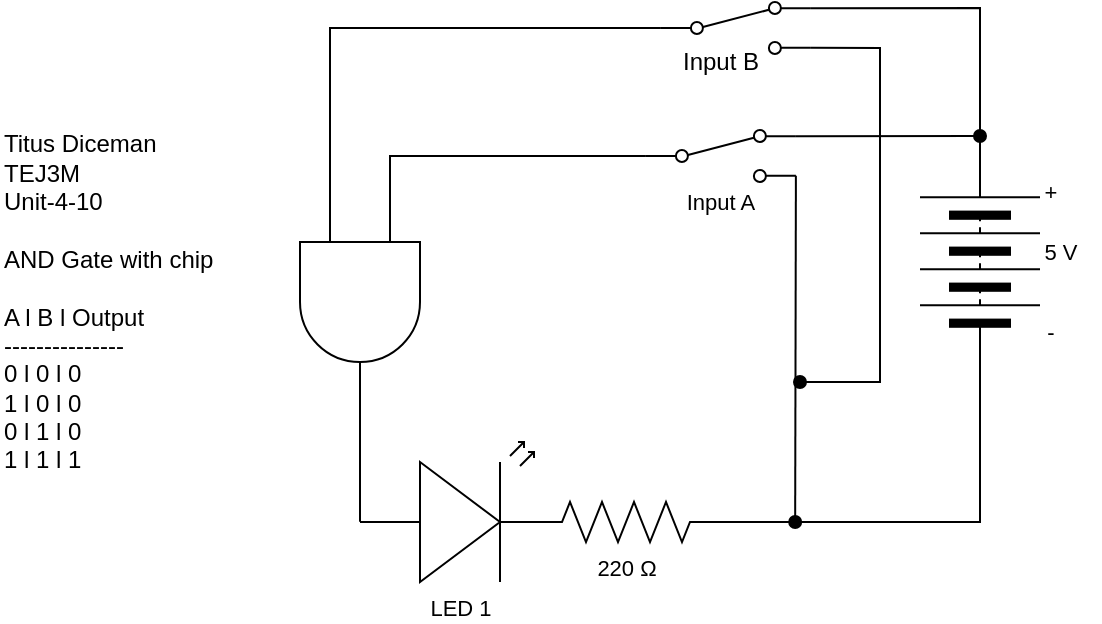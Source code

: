 <mxfile>
    <diagram id="ffboHtNIQQNh704SeMcM" name="Page-1">
        <mxGraphModel dx="606" dy="579" grid="1" gridSize="10" guides="1" tooltips="1" connect="1" arrows="1" fold="1" page="1" pageScale="1" pageWidth="827" pageHeight="1169" math="0" shadow="0">
            <root>
                <mxCell id="0"/>
                <mxCell id="1" parent="0"/>
                <mxCell id="2" value="Titus Diceman&amp;nbsp;&lt;br&gt;TEJ3M&lt;br&gt;Unit-4-10&lt;br&gt;&lt;br&gt;AND Gate with chip&lt;br&gt;&lt;br&gt;A l B l Output&lt;br&gt;---------------&lt;br&gt;0 l 0 l 0&lt;br&gt;1 l 0 l 0&lt;br&gt;0 l 1 l 0&lt;br&gt;1 l 1 l 1&amp;nbsp;" style="text;html=1;align=left;verticalAlign=middle;resizable=0;points=[];autosize=1;strokeColor=none;fillColor=none;" parent="1" vertex="1">
                    <mxGeometry x="30" y="155" width="130" height="190" as="geometry"/>
                </mxCell>
                <mxCell id="10" style="edgeStyle=none;shape=connector;rounded=0;html=1;exitX=1;exitY=0.12;exitDx=0;exitDy=0;labelBackgroundColor=default;strokeColor=default;fontFamily=Helvetica;fontSize=11;fontColor=default;endArrow=oval;endFill=1;" parent="1" source="5" edge="1">
                    <mxGeometry relative="1" as="geometry">
                        <mxPoint x="520" y="167" as="targetPoint"/>
                    </mxGeometry>
                </mxCell>
                <mxCell id="11" style="edgeStyle=none;shape=connector;rounded=0;html=1;exitX=1;exitY=0.88;exitDx=0;exitDy=0;labelBackgroundColor=default;strokeColor=default;fontFamily=Helvetica;fontSize=11;fontColor=default;endArrow=oval;endFill=1;" parent="1" source="5" edge="1">
                    <mxGeometry relative="1" as="geometry">
                        <mxPoint x="427.588" y="360" as="targetPoint"/>
                    </mxGeometry>
                </mxCell>
                <mxCell id="31" style="edgeStyle=none;html=1;exitX=0;exitY=0.5;exitDx=0;exitDy=0;endArrow=none;endFill=0;rounded=0;entryX=0;entryY=0.25;entryDx=0;entryDy=0;entryPerimeter=0;" parent="1" source="5" target="36" edge="1">
                    <mxGeometry relative="1" as="geometry">
                        <Array as="points">
                            <mxPoint x="225" y="177"/>
                        </Array>
                        <mxPoint x="240" y="210" as="targetPoint"/>
                    </mxGeometry>
                </mxCell>
                <mxCell id="5" value="" style="shape=mxgraph.electrical.electro-mechanical.twoWaySwitch;aspect=fixed;elSwitchState=2;fontFamily=Helvetica;fontSize=11;fontColor=default;" parent="1" vertex="1">
                    <mxGeometry x="352.95" y="164" width="75" height="26" as="geometry"/>
                </mxCell>
                <mxCell id="6" value="LED 1" style="verticalLabelPosition=bottom;shadow=0;dashed=0;align=center;html=1;verticalAlign=top;shape=mxgraph.electrical.opto_electronics.led_2;pointerEvents=1;fontFamily=Helvetica;fontSize=11;fontColor=default;" parent="1" vertex="1">
                    <mxGeometry x="210" y="320" width="100" height="70" as="geometry"/>
                </mxCell>
                <mxCell id="7" value="" style="pointerEvents=1;verticalLabelPosition=bottom;shadow=0;dashed=0;align=center;html=1;verticalAlign=top;shape=mxgraph.electrical.miscellaneous.batteryStack;fontFamily=Helvetica;fontSize=11;fontColor=default;direction=north;" parent="1" vertex="1">
                    <mxGeometry x="490" y="180" width="60" height="100" as="geometry"/>
                </mxCell>
                <mxCell id="19" style="edgeStyle=none;shape=connector;rounded=0;html=1;exitX=1;exitY=0.5;exitDx=0;exitDy=0;exitPerimeter=0;labelBackgroundColor=default;strokeColor=default;fontFamily=Helvetica;fontSize=11;fontColor=default;endArrow=none;endFill=0;entryX=0;entryY=0.5;entryDx=0;entryDy=0;" parent="1" source="18" target="7" edge="1">
                    <mxGeometry relative="1" as="geometry">
                        <mxPoint x="490" y="360.176" as="targetPoint"/>
                        <Array as="points">
                            <mxPoint x="480" y="360"/>
                            <mxPoint x="520" y="360"/>
                        </Array>
                    </mxGeometry>
                </mxCell>
                <mxCell id="18" value="220&amp;nbsp;Ω" style="pointerEvents=1;verticalLabelPosition=bottom;shadow=0;dashed=0;align=center;html=1;verticalAlign=top;shape=mxgraph.electrical.resistors.resistor_2;fontFamily=Helvetica;fontSize=11;fontColor=default;" parent="1" vertex="1">
                    <mxGeometry x="293" y="350" width="100" height="20" as="geometry"/>
                </mxCell>
                <mxCell id="20" value="-" style="text;html=1;align=center;verticalAlign=middle;resizable=0;points=[];autosize=1;strokeColor=none;fillColor=none;fontSize=11;fontFamily=Helvetica;fontColor=default;" parent="1" vertex="1">
                    <mxGeometry x="540" y="250" width="30" height="30" as="geometry"/>
                </mxCell>
                <mxCell id="21" value="+" style="text;html=1;align=center;verticalAlign=middle;resizable=0;points=[];autosize=1;strokeColor=none;fillColor=none;fontSize=11;fontFamily=Helvetica;fontColor=default;" parent="1" vertex="1">
                    <mxGeometry x="540" y="180" width="30" height="30" as="geometry"/>
                </mxCell>
                <mxCell id="22" value="5 V" style="text;html=1;align=center;verticalAlign=middle;resizable=0;points=[];autosize=1;strokeColor=none;fillColor=none;fontSize=11;fontFamily=Helvetica;fontColor=default;" parent="1" vertex="1">
                    <mxGeometry x="540" y="210" width="40" height="30" as="geometry"/>
                </mxCell>
                <mxCell id="24" value="Input A" style="text;html=1;align=center;verticalAlign=middle;resizable=0;points=[];autosize=1;strokeColor=none;fillColor=none;fontSize=11;fontFamily=Helvetica;fontColor=default;" parent="1" vertex="1">
                    <mxGeometry x="360.45" y="185" width="60" height="30" as="geometry"/>
                </mxCell>
                <mxCell id="29" style="edgeStyle=none;html=1;exitX=1;exitY=0.5;exitDx=0;exitDy=0;exitPerimeter=0;entryX=0;entryY=0.57;entryDx=0;entryDy=0;entryPerimeter=0;endArrow=none;endFill=0;" parent="1" target="6" edge="1">
                    <mxGeometry relative="1" as="geometry">
                        <mxPoint x="210" y="300" as="sourcePoint"/>
                    </mxGeometry>
                </mxCell>
                <mxCell id="34" style="edgeStyle=none;rounded=0;html=1;exitX=1;exitY=0.12;exitDx=0;exitDy=0;entryX=1;entryY=0.5;entryDx=0;entryDy=0;endArrow=none;endFill=0;" edge="1" parent="1" source="33" target="7">
                    <mxGeometry relative="1" as="geometry">
                        <mxPoint x="530" y="103" as="targetPoint"/>
                        <Array as="points">
                            <mxPoint x="520" y="103"/>
                        </Array>
                    </mxGeometry>
                </mxCell>
                <mxCell id="35" style="edgeStyle=none;rounded=0;html=1;exitX=1;exitY=0.88;exitDx=0;exitDy=0;endArrow=oval;endFill=1;" edge="1" parent="1" source="33">
                    <mxGeometry relative="1" as="geometry">
                        <mxPoint x="430" y="290" as="targetPoint"/>
                        <Array as="points">
                            <mxPoint x="470" y="123"/>
                            <mxPoint x="470" y="290"/>
                            <mxPoint x="430" y="290"/>
                        </Array>
                    </mxGeometry>
                </mxCell>
                <mxCell id="33" value="" style="shape=mxgraph.electrical.electro-mechanical.twoWaySwitch;aspect=fixed;elSwitchState=2;fontFamily=Helvetica;fontSize=11;fontColor=default;" vertex="1" parent="1">
                    <mxGeometry x="360.45" y="100" width="75" height="26" as="geometry"/>
                </mxCell>
                <mxCell id="38" style="edgeStyle=none;rounded=0;html=1;exitX=0;exitY=0.75;exitDx=0;exitDy=0;exitPerimeter=0;entryX=0;entryY=0.5;entryDx=0;entryDy=0;endArrow=none;endFill=0;" edge="1" parent="1" source="36" target="33">
                    <mxGeometry relative="1" as="geometry">
                        <Array as="points">
                            <mxPoint x="195" y="113"/>
                        </Array>
                    </mxGeometry>
                </mxCell>
                <mxCell id="36" value="" style="verticalLabelPosition=bottom;shadow=0;dashed=0;align=center;html=1;verticalAlign=top;shape=mxgraph.electrical.logic_gates.logic_gate;operation=and;direction=south;" vertex="1" parent="1">
                    <mxGeometry x="180" y="200" width="60" height="100" as="geometry"/>
                </mxCell>
                <mxCell id="39" value="Input B" style="text;html=1;align=center;verticalAlign=middle;resizable=0;points=[];autosize=1;strokeColor=none;fillColor=none;" vertex="1" parent="1">
                    <mxGeometry x="360" y="115" width="60" height="30" as="geometry"/>
                </mxCell>
            </root>
        </mxGraphModel>
    </diagram>
</mxfile>